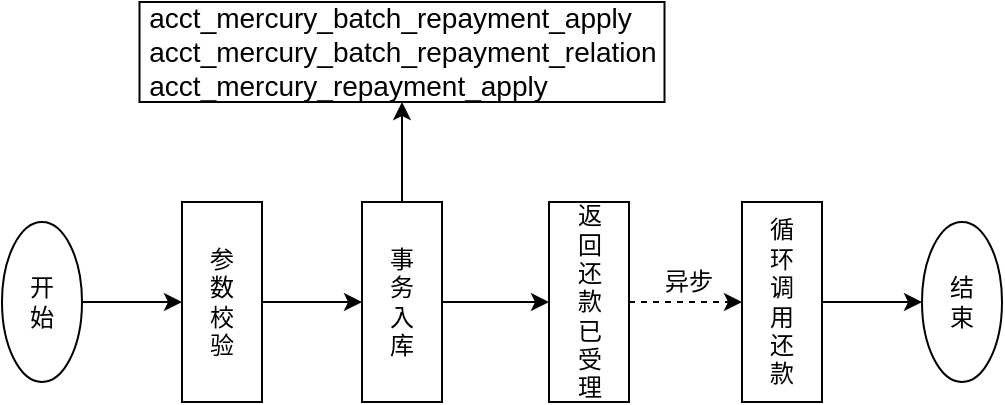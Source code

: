 <mxfile version="13.10.9" type="github">
  <diagram id="Mg5pY9ZRm-pp7figrhFJ" name="Page-1">
    <mxGraphModel dx="541" dy="341" grid="1" gridSize="10" guides="1" tooltips="1" connect="1" arrows="1" fold="1" page="1" pageScale="1" pageWidth="827" pageHeight="1169" math="0" shadow="0">
      <root>
        <mxCell id="0" />
        <mxCell id="1" parent="0" />
        <mxCell id="OuaE0NoGm6p-mQuoXKvS-6" style="edgeStyle=orthogonalEdgeStyle;rounded=0;orthogonalLoop=1;jettySize=auto;html=1;exitX=1;exitY=0.5;exitDx=0;exitDy=0;entryX=0;entryY=0.5;entryDx=0;entryDy=0;" parent="1" source="OuaE0NoGm6p-mQuoXKvS-1" target="OuaE0NoGm6p-mQuoXKvS-2" edge="1">
          <mxGeometry relative="1" as="geometry" />
        </mxCell>
        <mxCell id="OuaE0NoGm6p-mQuoXKvS-1" value="开&lt;br&gt;始" style="ellipse;whiteSpace=wrap;html=1;" parent="1" vertex="1">
          <mxGeometry x="120" y="410" width="40" height="80" as="geometry" />
        </mxCell>
        <mxCell id="OuaE0NoGm6p-mQuoXKvS-7" style="edgeStyle=orthogonalEdgeStyle;rounded=0;orthogonalLoop=1;jettySize=auto;html=1;exitX=1;exitY=0.5;exitDx=0;exitDy=0;entryX=0;entryY=0.5;entryDx=0;entryDy=0;" parent="1" source="OuaE0NoGm6p-mQuoXKvS-2" target="OuaE0NoGm6p-mQuoXKvS-3" edge="1">
          <mxGeometry relative="1" as="geometry" />
        </mxCell>
        <mxCell id="OuaE0NoGm6p-mQuoXKvS-2" value="参&lt;br&gt;数&lt;br&gt;校&lt;br&gt;验" style="rounded=0;whiteSpace=wrap;html=1;" parent="1" vertex="1">
          <mxGeometry x="210" y="400" width="40" height="100" as="geometry" />
        </mxCell>
        <mxCell id="OuaE0NoGm6p-mQuoXKvS-8" style="edgeStyle=orthogonalEdgeStyle;rounded=0;orthogonalLoop=1;jettySize=auto;html=1;exitX=0.5;exitY=0;exitDx=0;exitDy=0;entryX=0.5;entryY=1;entryDx=0;entryDy=0;" parent="1" source="OuaE0NoGm6p-mQuoXKvS-3" target="OuaE0NoGm6p-mQuoXKvS-4" edge="1">
          <mxGeometry relative="1" as="geometry" />
        </mxCell>
        <mxCell id="OuaE0NoGm6p-mQuoXKvS-10" style="edgeStyle=orthogonalEdgeStyle;rounded=0;orthogonalLoop=1;jettySize=auto;html=1;exitX=1;exitY=0.5;exitDx=0;exitDy=0;entryX=0;entryY=0.5;entryDx=0;entryDy=0;" parent="1" source="OuaE0NoGm6p-mQuoXKvS-3" target="OuaE0NoGm6p-mQuoXKvS-9" edge="1">
          <mxGeometry relative="1" as="geometry" />
        </mxCell>
        <mxCell id="OuaE0NoGm6p-mQuoXKvS-3" value="事&lt;br&gt;务&lt;br&gt;入&lt;br&gt;库" style="rounded=0;whiteSpace=wrap;html=1;" parent="1" vertex="1">
          <mxGeometry x="300" y="400" width="40" height="100" as="geometry" />
        </mxCell>
        <mxCell id="OuaE0NoGm6p-mQuoXKvS-4" value="&lt;div style=&quot;text-align: left&quot;&gt;&lt;span style=&quot;font-family: &amp;#34;calibri&amp;#34; , sans-serif ; font-size: 10.5pt&quot;&gt;acct_mercury_batch_repayment_apply&lt;/span&gt;&lt;/div&gt;&lt;span lang=&quot;EN-US&quot; style=&quot;font-size: 10.5pt ; font-family: &amp;#34;calibri&amp;#34; , sans-serif&quot;&gt;&lt;div style=&quot;text-align: left&quot;&gt;&lt;span style=&quot;font-size: 10.5pt&quot;&gt;acct_mercury_batch_repayment_relation&lt;/span&gt;&lt;/div&gt;&lt;span lang=&quot;EN-US&quot; style=&quot;font-size: 10.5pt ; font-family: &amp;#34;calibri&amp;#34; , sans-serif&quot;&gt;&lt;div style=&quot;text-align: left&quot;&gt;&lt;span style=&quot;font-size: 10.5pt&quot;&gt;acct_mercury_repayment_apply&lt;/span&gt;&lt;/div&gt;&lt;/span&gt;&lt;/span&gt;" style="rounded=0;whiteSpace=wrap;html=1;" parent="1" vertex="1">
          <mxGeometry x="188.75" y="300" width="262.5" height="50" as="geometry" />
        </mxCell>
        <mxCell id="OuaE0NoGm6p-mQuoXKvS-13" style="edgeStyle=orthogonalEdgeStyle;rounded=0;orthogonalLoop=1;jettySize=auto;html=1;exitX=1;exitY=0.5;exitDx=0;exitDy=0;entryX=0;entryY=0.5;entryDx=0;entryDy=0;dashed=1;" parent="1" source="OuaE0NoGm6p-mQuoXKvS-9" target="OuaE0NoGm6p-mQuoXKvS-11" edge="1">
          <mxGeometry relative="1" as="geometry" />
        </mxCell>
        <mxCell id="OuaE0NoGm6p-mQuoXKvS-9" value="返&lt;br&gt;回&lt;br&gt;还&lt;br&gt;款&lt;br&gt;已&lt;br&gt;受&lt;br&gt;理" style="rounded=0;whiteSpace=wrap;html=1;" parent="1" vertex="1">
          <mxGeometry x="393.5" y="400" width="40" height="100" as="geometry" />
        </mxCell>
        <mxCell id="OuaE0NoGm6p-mQuoXKvS-14" style="edgeStyle=orthogonalEdgeStyle;rounded=0;orthogonalLoop=1;jettySize=auto;html=1;exitX=1;exitY=0.5;exitDx=0;exitDy=0;entryX=0;entryY=0.5;entryDx=0;entryDy=0;" parent="1" source="OuaE0NoGm6p-mQuoXKvS-11" target="OuaE0NoGm6p-mQuoXKvS-12" edge="1">
          <mxGeometry relative="1" as="geometry" />
        </mxCell>
        <mxCell id="OuaE0NoGm6p-mQuoXKvS-11" value="循&lt;br&gt;环&lt;br&gt;调&lt;br&gt;用&lt;br&gt;还&lt;br&gt;款" style="rounded=0;whiteSpace=wrap;html=1;" parent="1" vertex="1">
          <mxGeometry x="490" y="400" width="40" height="100" as="geometry" />
        </mxCell>
        <mxCell id="OuaE0NoGm6p-mQuoXKvS-12" value="结&lt;br&gt;束" style="ellipse;whiteSpace=wrap;html=1;" parent="1" vertex="1">
          <mxGeometry x="580" y="410" width="40" height="80" as="geometry" />
        </mxCell>
        <mxCell id="OuaE0NoGm6p-mQuoXKvS-15" value="异步" style="text;html=1;align=center;verticalAlign=middle;resizable=0;points=[];autosize=1;" parent="1" vertex="1">
          <mxGeometry x="442.5" y="430" width="40" height="20" as="geometry" />
        </mxCell>
      </root>
    </mxGraphModel>
  </diagram>
</mxfile>
